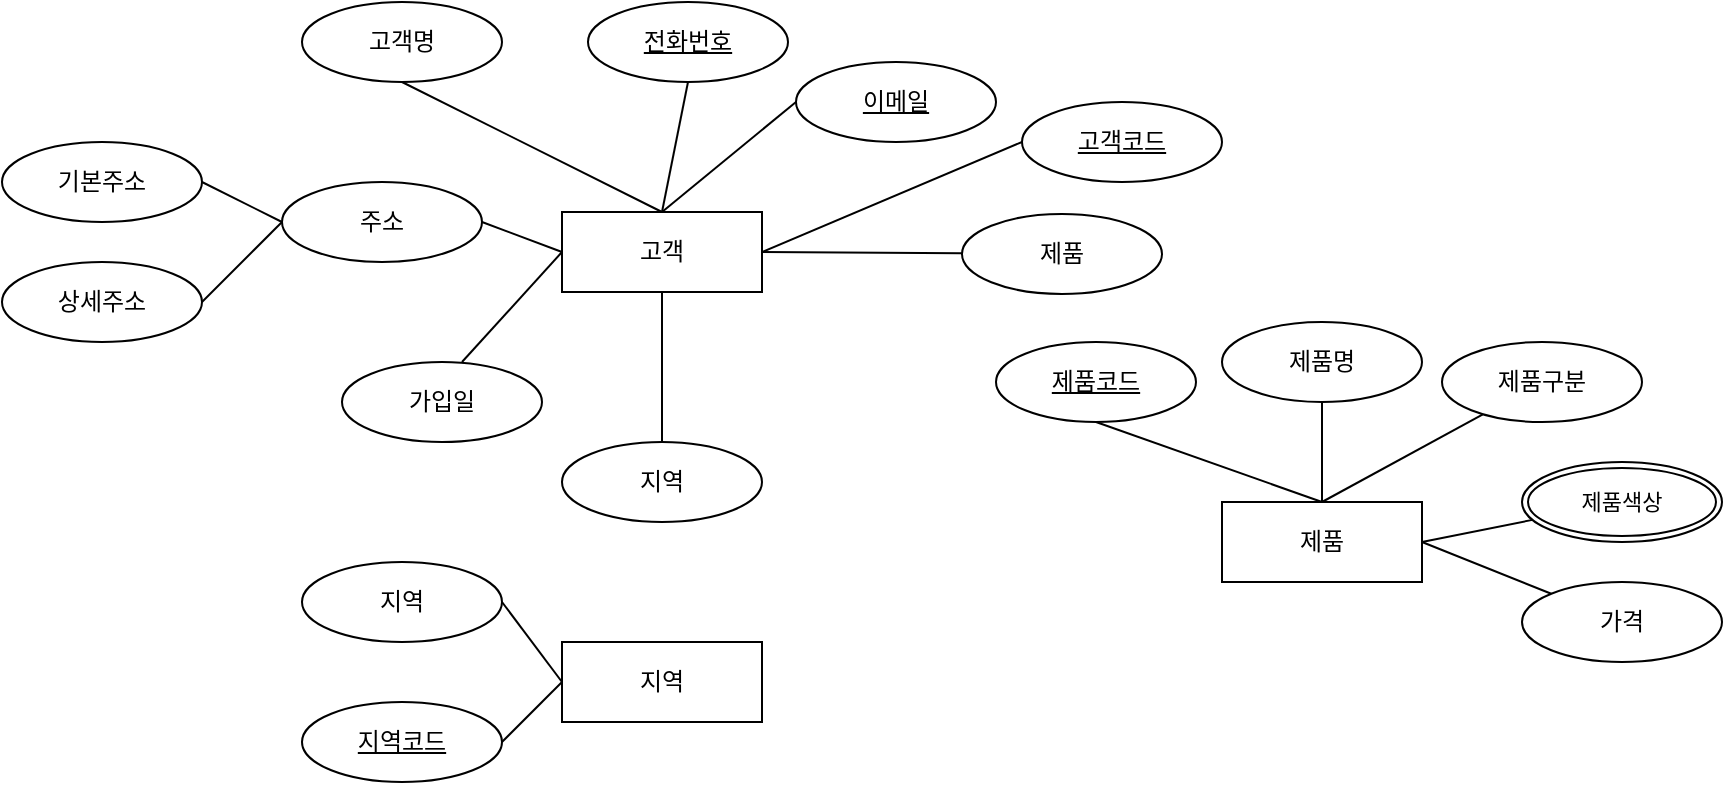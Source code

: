 <mxfile version="24.8.2">
  <diagram name="페이지-1" id="tr_vGSFYejngqjDLqhAb">
    <mxGraphModel dx="733" dy="1049" grid="1" gridSize="10" guides="1" tooltips="1" connect="1" arrows="1" fold="1" page="1" pageScale="1" pageWidth="827" pageHeight="1169" math="0" shadow="0">
      <root>
        <mxCell id="0" />
        <mxCell id="1" parent="0" />
        <mxCell id="n8UsSOm6vdMU9eZMKMIt-1" value="고객" style="whiteSpace=wrap;html=1;align=center;" parent="1" vertex="1">
          <mxGeometry x="400" y="545" width="100" height="40" as="geometry" />
        </mxCell>
        <mxCell id="n8UsSOm6vdMU9eZMKMIt-2" value="고객명" style="ellipse;whiteSpace=wrap;html=1;align=center;" parent="1" vertex="1">
          <mxGeometry x="270" y="440" width="100" height="40" as="geometry" />
        </mxCell>
        <mxCell id="n8UsSOm6vdMU9eZMKMIt-3" value="전화번호" style="ellipse;whiteSpace=wrap;html=1;align=center;fontStyle=4;" parent="1" vertex="1">
          <mxGeometry x="413" y="440" width="100" height="40" as="geometry" />
        </mxCell>
        <mxCell id="n8UsSOm6vdMU9eZMKMIt-4" value="이메일" style="ellipse;whiteSpace=wrap;html=1;align=center;fontStyle=4;" parent="1" vertex="1">
          <mxGeometry x="517" y="470" width="100" height="40" as="geometry" />
        </mxCell>
        <mxCell id="n8UsSOm6vdMU9eZMKMIt-5" value="고객코드" style="ellipse;whiteSpace=wrap;html=1;align=center;fontStyle=4;" parent="1" vertex="1">
          <mxGeometry x="630" y="490" width="100" height="40" as="geometry" />
        </mxCell>
        <mxCell id="n8UsSOm6vdMU9eZMKMIt-7" value="" style="endArrow=none;html=1;rounded=0;exitX=0.5;exitY=1;exitDx=0;exitDy=0;entryX=0.5;entryY=0;entryDx=0;entryDy=0;" parent="1" source="n8UsSOm6vdMU9eZMKMIt-3" target="n8UsSOm6vdMU9eZMKMIt-1" edge="1">
          <mxGeometry relative="1" as="geometry">
            <mxPoint x="510" y="490" as="sourcePoint" />
            <mxPoint x="680" y="510" as="targetPoint" />
          </mxGeometry>
        </mxCell>
        <mxCell id="n8UsSOm6vdMU9eZMKMIt-8" value="" style="endArrow=none;html=1;rounded=0;exitX=0.5;exitY=1;exitDx=0;exitDy=0;entryX=0.5;entryY=0;entryDx=0;entryDy=0;" parent="1" source="n8UsSOm6vdMU9eZMKMIt-2" target="n8UsSOm6vdMU9eZMKMIt-1" edge="1">
          <mxGeometry relative="1" as="geometry">
            <mxPoint x="400" y="500" as="sourcePoint" />
            <mxPoint x="460" y="545" as="targetPoint" />
          </mxGeometry>
        </mxCell>
        <mxCell id="n8UsSOm6vdMU9eZMKMIt-9" value="" style="endArrow=none;html=1;rounded=0;exitX=0;exitY=0.5;exitDx=0;exitDy=0;entryX=0.5;entryY=0;entryDx=0;entryDy=0;" parent="1" source="n8UsSOm6vdMU9eZMKMIt-4" target="n8UsSOm6vdMU9eZMKMIt-1" edge="1">
          <mxGeometry relative="1" as="geometry">
            <mxPoint x="630" y="520" as="sourcePoint" />
            <mxPoint x="460" y="540" as="targetPoint" />
          </mxGeometry>
        </mxCell>
        <mxCell id="n8UsSOm6vdMU9eZMKMIt-10" value="" style="endArrow=none;html=1;rounded=0;exitX=1;exitY=0.5;exitDx=0;exitDy=0;entryX=0;entryY=0.5;entryDx=0;entryDy=0;" parent="1" source="n8UsSOm6vdMU9eZMKMIt-1" target="n8UsSOm6vdMU9eZMKMIt-5" edge="1">
          <mxGeometry relative="1" as="geometry">
            <mxPoint x="530" y="550" as="sourcePoint" />
            <mxPoint x="690" y="550" as="targetPoint" />
          </mxGeometry>
        </mxCell>
        <mxCell id="n8UsSOm6vdMU9eZMKMIt-12" value="주소" style="ellipse;whiteSpace=wrap;html=1;align=center;" parent="1" vertex="1">
          <mxGeometry x="260" y="530" width="100" height="40" as="geometry" />
        </mxCell>
        <mxCell id="n8UsSOm6vdMU9eZMKMIt-13" value="" style="endArrow=none;html=1;rounded=0;exitX=1;exitY=0.5;exitDx=0;exitDy=0;entryX=0;entryY=0.5;entryDx=0;entryDy=0;" parent="1" source="n8UsSOm6vdMU9eZMKMIt-12" target="n8UsSOm6vdMU9eZMKMIt-1" edge="1">
          <mxGeometry relative="1" as="geometry">
            <mxPoint x="377" y="570" as="sourcePoint" />
            <mxPoint x="427" y="615" as="targetPoint" />
          </mxGeometry>
        </mxCell>
        <mxCell id="n8UsSOm6vdMU9eZMKMIt-15" value="기본주소" style="ellipse;whiteSpace=wrap;html=1;align=center;" parent="1" vertex="1">
          <mxGeometry x="120" y="510" width="100" height="40" as="geometry" />
        </mxCell>
        <mxCell id="n8UsSOm6vdMU9eZMKMIt-16" value="" style="endArrow=none;html=1;rounded=0;exitX=1;exitY=0.5;exitDx=0;exitDy=0;entryX=0;entryY=0.5;entryDx=0;entryDy=0;" parent="1" source="n8UsSOm6vdMU9eZMKMIt-15" target="n8UsSOm6vdMU9eZMKMIt-12" edge="1">
          <mxGeometry relative="1" as="geometry">
            <mxPoint x="237" y="550" as="sourcePoint" />
            <mxPoint x="260" y="545" as="targetPoint" />
          </mxGeometry>
        </mxCell>
        <mxCell id="n8UsSOm6vdMU9eZMKMIt-17" value="상세주소" style="ellipse;whiteSpace=wrap;html=1;align=center;" parent="1" vertex="1">
          <mxGeometry x="120" y="570" width="100" height="40" as="geometry" />
        </mxCell>
        <mxCell id="n8UsSOm6vdMU9eZMKMIt-18" value="" style="endArrow=none;html=1;rounded=0;exitX=1;exitY=0.5;exitDx=0;exitDy=0;entryX=0;entryY=0.5;entryDx=0;entryDy=0;" parent="1" source="n8UsSOm6vdMU9eZMKMIt-17" target="n8UsSOm6vdMU9eZMKMIt-12" edge="1">
          <mxGeometry relative="1" as="geometry">
            <mxPoint x="237" y="610" as="sourcePoint" />
            <mxPoint x="260" y="605" as="targetPoint" />
          </mxGeometry>
        </mxCell>
        <mxCell id="n8UsSOm6vdMU9eZMKMIt-20" value="가입일" style="ellipse;whiteSpace=wrap;html=1;align=center;" parent="1" vertex="1">
          <mxGeometry x="290" y="620" width="100" height="40" as="geometry" />
        </mxCell>
        <mxCell id="n8UsSOm6vdMU9eZMKMIt-21" value="" style="endArrow=none;html=1;rounded=0;entryX=0;entryY=0.5;entryDx=0;entryDy=0;exitX=0.6;exitY=0;exitDx=0;exitDy=0;exitPerimeter=0;" parent="1" source="n8UsSOm6vdMU9eZMKMIt-20" target="n8UsSOm6vdMU9eZMKMIt-1" edge="1">
          <mxGeometry relative="1" as="geometry">
            <mxPoint x="350" y="600" as="sourcePoint" />
            <mxPoint x="410" y="575" as="targetPoint" />
          </mxGeometry>
        </mxCell>
        <mxCell id="n8UsSOm6vdMU9eZMKMIt-22" value="지역" style="ellipse;whiteSpace=wrap;html=1;align=center;" parent="1" vertex="1">
          <mxGeometry x="400" y="660" width="100" height="40" as="geometry" />
        </mxCell>
        <mxCell id="n8UsSOm6vdMU9eZMKMIt-23" value="" style="endArrow=none;html=1;rounded=0;entryX=0;entryY=0.5;entryDx=0;entryDy=0;exitX=0.5;exitY=0;exitDx=0;exitDy=0;" parent="1" source="n8UsSOm6vdMU9eZMKMIt-22" edge="1">
          <mxGeometry relative="1" as="geometry">
            <mxPoint x="400" y="640" as="sourcePoint" />
            <mxPoint x="450" y="585" as="targetPoint" />
          </mxGeometry>
        </mxCell>
        <mxCell id="YHpqsiuIh4vbDSGsJm8K-1" value="지역" style="whiteSpace=wrap;html=1;align=center;" vertex="1" parent="1">
          <mxGeometry x="400" y="760" width="100" height="40" as="geometry" />
        </mxCell>
        <mxCell id="YHpqsiuIh4vbDSGsJm8K-2" value="지역" style="ellipse;whiteSpace=wrap;html=1;align=center;" vertex="1" parent="1">
          <mxGeometry x="270" y="720" width="100" height="40" as="geometry" />
        </mxCell>
        <mxCell id="YHpqsiuIh4vbDSGsJm8K-4" value="" style="endArrow=none;html=1;rounded=0;entryX=1;entryY=0.5;entryDx=0;entryDy=0;exitX=0;exitY=0.5;exitDx=0;exitDy=0;" edge="1" parent="1" source="YHpqsiuIh4vbDSGsJm8K-1" target="YHpqsiuIh4vbDSGsJm8K-2">
          <mxGeometry relative="1" as="geometry">
            <mxPoint x="368.82" y="817.5" as="sourcePoint" />
            <mxPoint x="368.82" y="742.5" as="targetPoint" />
          </mxGeometry>
        </mxCell>
        <mxCell id="YHpqsiuIh4vbDSGsJm8K-6" value="" style="endArrow=none;html=1;rounded=0;entryX=1;entryY=0.5;entryDx=0;entryDy=0;exitX=0;exitY=0.5;exitDx=0;exitDy=0;" edge="1" parent="1" target="YHpqsiuIh4vbDSGsJm8K-7" source="YHpqsiuIh4vbDSGsJm8K-1">
          <mxGeometry relative="1" as="geometry">
            <mxPoint x="400" y="850" as="sourcePoint" />
            <mxPoint x="370.0" y="800" as="targetPoint" />
          </mxGeometry>
        </mxCell>
        <mxCell id="YHpqsiuIh4vbDSGsJm8K-7" value="지역코드" style="ellipse;whiteSpace=wrap;html=1;align=center;fontStyle=4;" vertex="1" parent="1">
          <mxGeometry x="270" y="790" width="100" height="40" as="geometry" />
        </mxCell>
        <mxCell id="YHpqsiuIh4vbDSGsJm8K-9" value="제품" style="whiteSpace=wrap;html=1;align=center;" vertex="1" parent="1">
          <mxGeometry x="730" y="690" width="100" height="40" as="geometry" />
        </mxCell>
        <mxCell id="YHpqsiuIh4vbDSGsJm8K-36" style="edgeStyle=none;shape=connector;rounded=0;orthogonalLoop=1;jettySize=auto;html=1;exitX=0.5;exitY=1;exitDx=0;exitDy=0;entryX=0.5;entryY=0;entryDx=0;entryDy=0;strokeColor=default;align=center;verticalAlign=middle;fontFamily=Helvetica;fontSize=11;fontColor=default;labelBackgroundColor=default;endArrow=none;endFill=0;" edge="1" parent="1" source="YHpqsiuIh4vbDSGsJm8K-10" target="YHpqsiuIh4vbDSGsJm8K-9">
          <mxGeometry relative="1" as="geometry" />
        </mxCell>
        <mxCell id="YHpqsiuIh4vbDSGsJm8K-10" value="제품명" style="ellipse;whiteSpace=wrap;html=1;align=center;" vertex="1" parent="1">
          <mxGeometry x="730" y="600" width="100" height="40" as="geometry" />
        </mxCell>
        <mxCell id="YHpqsiuIh4vbDSGsJm8K-34" style="edgeStyle=none;shape=connector;rounded=0;orthogonalLoop=1;jettySize=auto;html=1;entryX=0.5;entryY=0;entryDx=0;entryDy=0;strokeColor=default;align=center;verticalAlign=middle;fontFamily=Helvetica;fontSize=11;fontColor=default;labelBackgroundColor=default;endArrow=none;endFill=0;exitX=0.5;exitY=1;exitDx=0;exitDy=0;" edge="1" parent="1" source="YHpqsiuIh4vbDSGsJm8K-13" target="YHpqsiuIh4vbDSGsJm8K-9">
          <mxGeometry relative="1" as="geometry" />
        </mxCell>
        <mxCell id="YHpqsiuIh4vbDSGsJm8K-13" value="제품코드" style="ellipse;whiteSpace=wrap;html=1;align=center;fontStyle=4;" vertex="1" parent="1">
          <mxGeometry x="617" y="610" width="100" height="40" as="geometry" />
        </mxCell>
        <mxCell id="YHpqsiuIh4vbDSGsJm8K-31" style="rounded=0;orthogonalLoop=1;jettySize=auto;html=1;entryX=0.5;entryY=0;entryDx=0;entryDy=0;endArrow=none;endFill=0;" edge="1" parent="1" source="YHpqsiuIh4vbDSGsJm8K-19" target="YHpqsiuIh4vbDSGsJm8K-9">
          <mxGeometry relative="1" as="geometry" />
        </mxCell>
        <mxCell id="YHpqsiuIh4vbDSGsJm8K-19" value="제품구분" style="ellipse;whiteSpace=wrap;html=1;align=center;" vertex="1" parent="1">
          <mxGeometry x="840" y="610" width="100" height="40" as="geometry" />
        </mxCell>
        <mxCell id="YHpqsiuIh4vbDSGsJm8K-40" value="" style="edgeStyle=none;shape=connector;rounded=0;orthogonalLoop=1;jettySize=auto;html=1;strokeColor=default;align=center;verticalAlign=middle;fontFamily=Helvetica;fontSize=11;fontColor=default;labelBackgroundColor=default;endArrow=none;endFill=0;entryX=1;entryY=0.5;entryDx=0;entryDy=0;" edge="1" parent="1" source="YHpqsiuIh4vbDSGsJm8K-37" target="YHpqsiuIh4vbDSGsJm8K-9">
          <mxGeometry relative="1" as="geometry" />
        </mxCell>
        <mxCell id="YHpqsiuIh4vbDSGsJm8K-37" value="제품색상" style="ellipse;shape=doubleEllipse;margin=3;whiteSpace=wrap;html=1;align=center;fontFamily=Helvetica;fontSize=11;fontColor=default;labelBackgroundColor=default;" vertex="1" parent="1">
          <mxGeometry x="880" y="670" width="100" height="40" as="geometry" />
        </mxCell>
        <mxCell id="YHpqsiuIh4vbDSGsJm8K-41" style="edgeStyle=none;shape=connector;rounded=0;orthogonalLoop=1;jettySize=auto;html=1;entryX=1;entryY=0.5;entryDx=0;entryDy=0;strokeColor=default;align=center;verticalAlign=middle;fontFamily=Helvetica;fontSize=11;fontColor=default;labelBackgroundColor=default;endArrow=none;endFill=0;" edge="1" parent="1" source="YHpqsiuIh4vbDSGsJm8K-39" target="YHpqsiuIh4vbDSGsJm8K-9">
          <mxGeometry relative="1" as="geometry" />
        </mxCell>
        <mxCell id="YHpqsiuIh4vbDSGsJm8K-39" value="가격" style="ellipse;whiteSpace=wrap;html=1;align=center;" vertex="1" parent="1">
          <mxGeometry x="880" y="730" width="100" height="40" as="geometry" />
        </mxCell>
        <mxCell id="YHpqsiuIh4vbDSGsJm8K-43" style="edgeStyle=none;shape=connector;rounded=0;orthogonalLoop=1;jettySize=auto;html=1;entryX=1;entryY=0.5;entryDx=0;entryDy=0;strokeColor=default;align=center;verticalAlign=middle;fontFamily=Helvetica;fontSize=11;fontColor=default;labelBackgroundColor=default;endArrow=none;endFill=0;" edge="1" parent="1" source="YHpqsiuIh4vbDSGsJm8K-42" target="n8UsSOm6vdMU9eZMKMIt-1">
          <mxGeometry relative="1" as="geometry" />
        </mxCell>
        <mxCell id="YHpqsiuIh4vbDSGsJm8K-42" value="제품" style="ellipse;whiteSpace=wrap;html=1;align=center;" vertex="1" parent="1">
          <mxGeometry x="600" y="546" width="100" height="40" as="geometry" />
        </mxCell>
      </root>
    </mxGraphModel>
  </diagram>
</mxfile>
